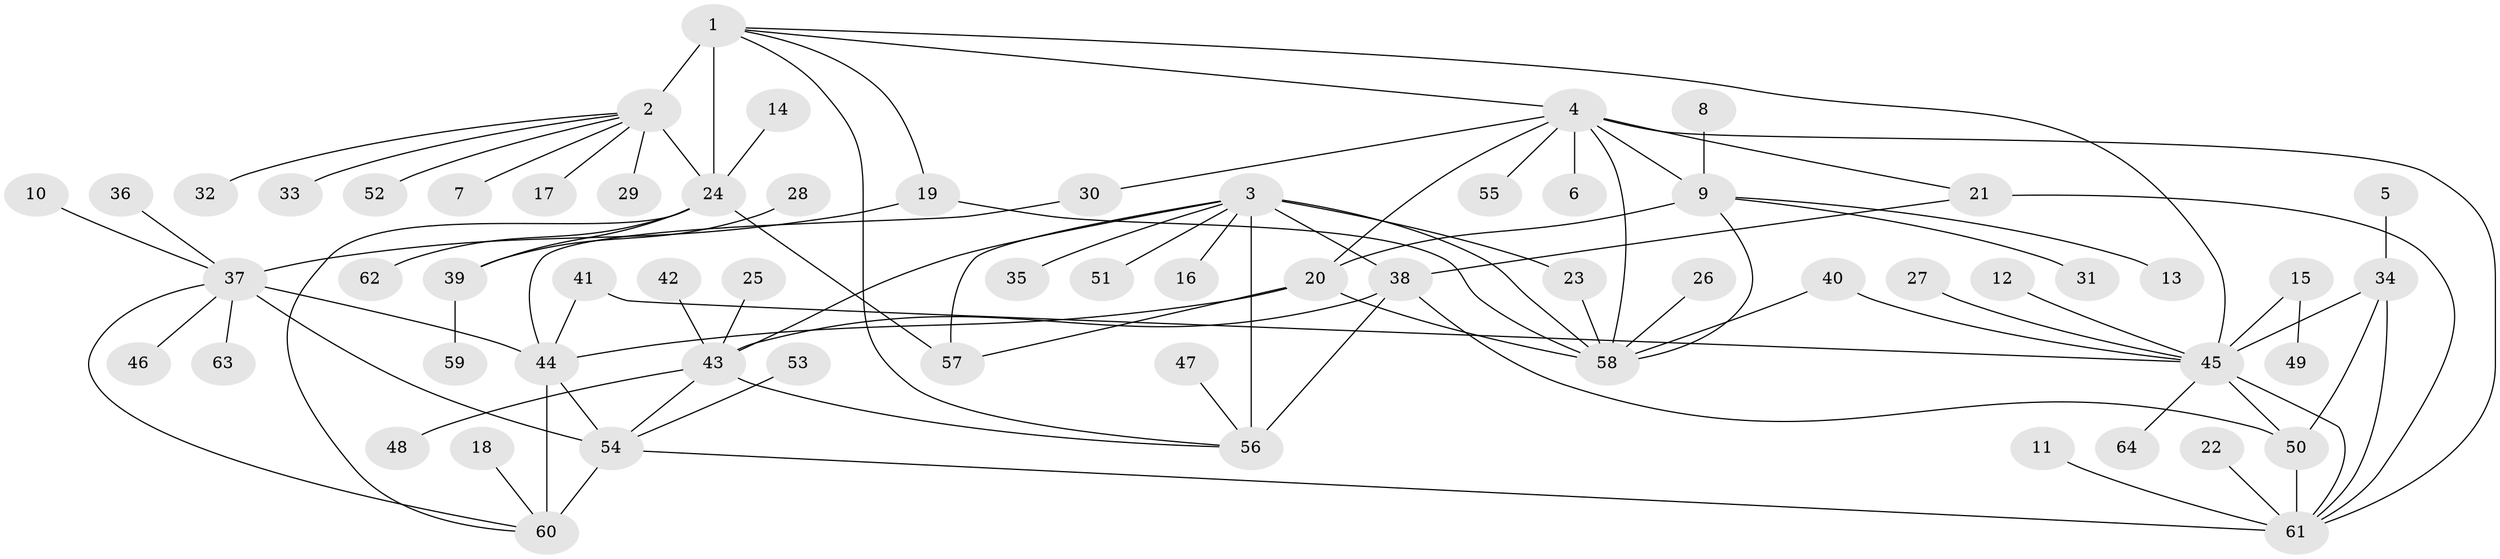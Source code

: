 // original degree distribution, {7: 0.05511811023622047, 6: 0.031496062992125984, 13: 0.007874015748031496, 12: 0.031496062992125984, 9: 0.03937007874015748, 8: 0.031496062992125984, 5: 0.03937007874015748, 14: 0.007874015748031496, 11: 0.007874015748031496, 1: 0.5826771653543307, 2: 0.11023622047244094, 4: 0.015748031496062992, 3: 0.03937007874015748}
// Generated by graph-tools (version 1.1) at 2025/02/03/09/25 03:02:32]
// undirected, 64 vertices, 92 edges
graph export_dot {
graph [start="1"]
  node [color=gray90,style=filled];
  1;
  2;
  3;
  4;
  5;
  6;
  7;
  8;
  9;
  10;
  11;
  12;
  13;
  14;
  15;
  16;
  17;
  18;
  19;
  20;
  21;
  22;
  23;
  24;
  25;
  26;
  27;
  28;
  29;
  30;
  31;
  32;
  33;
  34;
  35;
  36;
  37;
  38;
  39;
  40;
  41;
  42;
  43;
  44;
  45;
  46;
  47;
  48;
  49;
  50;
  51;
  52;
  53;
  54;
  55;
  56;
  57;
  58;
  59;
  60;
  61;
  62;
  63;
  64;
  1 -- 2 [weight=6.0];
  1 -- 4 [weight=1.0];
  1 -- 19 [weight=1.0];
  1 -- 24 [weight=3.0];
  1 -- 45 [weight=1.0];
  1 -- 56 [weight=1.0];
  2 -- 7 [weight=1.0];
  2 -- 17 [weight=1.0];
  2 -- 24 [weight=2.0];
  2 -- 29 [weight=1.0];
  2 -- 32 [weight=1.0];
  2 -- 33 [weight=1.0];
  2 -- 52 [weight=1.0];
  3 -- 16 [weight=1.0];
  3 -- 23 [weight=1.0];
  3 -- 35 [weight=1.0];
  3 -- 38 [weight=3.0];
  3 -- 43 [weight=3.0];
  3 -- 51 [weight=1.0];
  3 -- 56 [weight=3.0];
  3 -- 57 [weight=1.0];
  3 -- 58 [weight=1.0];
  4 -- 6 [weight=1.0];
  4 -- 9 [weight=2.0];
  4 -- 20 [weight=2.0];
  4 -- 21 [weight=1.0];
  4 -- 30 [weight=1.0];
  4 -- 55 [weight=1.0];
  4 -- 58 [weight=1.0];
  4 -- 61 [weight=1.0];
  5 -- 34 [weight=1.0];
  8 -- 9 [weight=1.0];
  9 -- 13 [weight=1.0];
  9 -- 20 [weight=4.0];
  9 -- 31 [weight=1.0];
  9 -- 58 [weight=2.0];
  10 -- 37 [weight=1.0];
  11 -- 61 [weight=1.0];
  12 -- 45 [weight=1.0];
  14 -- 24 [weight=1.0];
  15 -- 45 [weight=1.0];
  15 -- 49 [weight=1.0];
  18 -- 60 [weight=1.0];
  19 -- 37 [weight=1.0];
  19 -- 58 [weight=1.0];
  20 -- 44 [weight=1.0];
  20 -- 57 [weight=1.0];
  20 -- 58 [weight=2.0];
  21 -- 38 [weight=1.0];
  21 -- 61 [weight=2.0];
  22 -- 61 [weight=1.0];
  23 -- 58 [weight=1.0];
  24 -- 39 [weight=1.0];
  24 -- 57 [weight=1.0];
  24 -- 60 [weight=1.0];
  24 -- 62 [weight=1.0];
  25 -- 43 [weight=1.0];
  26 -- 58 [weight=1.0];
  27 -- 45 [weight=1.0];
  28 -- 39 [weight=1.0];
  30 -- 44 [weight=1.0];
  34 -- 45 [weight=1.0];
  34 -- 50 [weight=3.0];
  34 -- 61 [weight=1.0];
  36 -- 37 [weight=1.0];
  37 -- 44 [weight=3.0];
  37 -- 46 [weight=1.0];
  37 -- 54 [weight=1.0];
  37 -- 60 [weight=1.0];
  37 -- 63 [weight=1.0];
  38 -- 43 [weight=1.0];
  38 -- 50 [weight=1.0];
  38 -- 56 [weight=1.0];
  39 -- 59 [weight=1.0];
  40 -- 45 [weight=1.0];
  40 -- 58 [weight=1.0];
  41 -- 44 [weight=1.0];
  41 -- 45 [weight=1.0];
  42 -- 43 [weight=1.0];
  43 -- 48 [weight=1.0];
  43 -- 54 [weight=1.0];
  43 -- 56 [weight=1.0];
  44 -- 54 [weight=3.0];
  44 -- 60 [weight=3.0];
  45 -- 50 [weight=3.0];
  45 -- 61 [weight=1.0];
  45 -- 64 [weight=1.0];
  47 -- 56 [weight=1.0];
  50 -- 61 [weight=3.0];
  53 -- 54 [weight=1.0];
  54 -- 60 [weight=1.0];
  54 -- 61 [weight=1.0];
}
